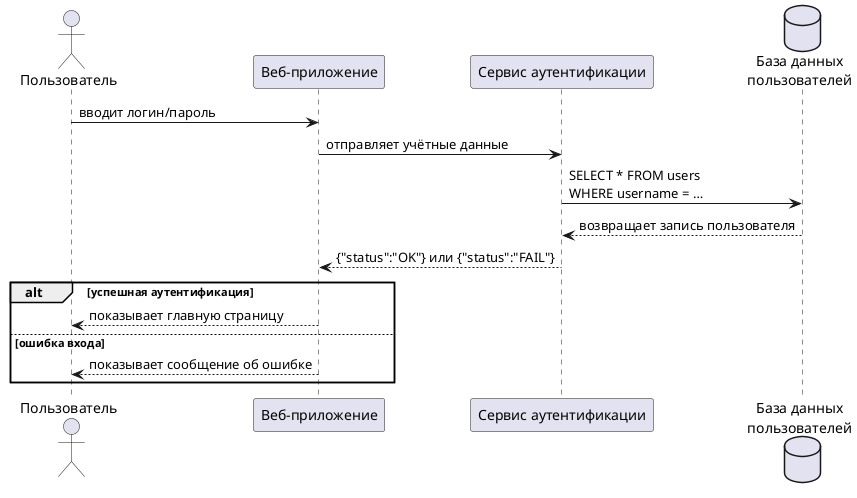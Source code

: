 @startuml
actor User as "Пользователь"
participant WebApp as "Веб-приложение"
participant AuthService as "Сервис аутентификации"
database UserDB as "База данных\nпользователей"

User -> WebApp : вводит логин/пароль
WebApp -> AuthService : отправляет учётные данные
AuthService -> UserDB : SELECT * FROM users\nWHERE username = …
UserDB --> AuthService : возвращает запись пользователя
AuthService --> WebApp : {"status":"OK"} или {"status":"FAIL"}
alt успешная аутентификация
  WebApp --> User : показывает главную страницу
else ошибка входа
  WebApp --> User : показывает сообщение об ошибке
end
@enduml
